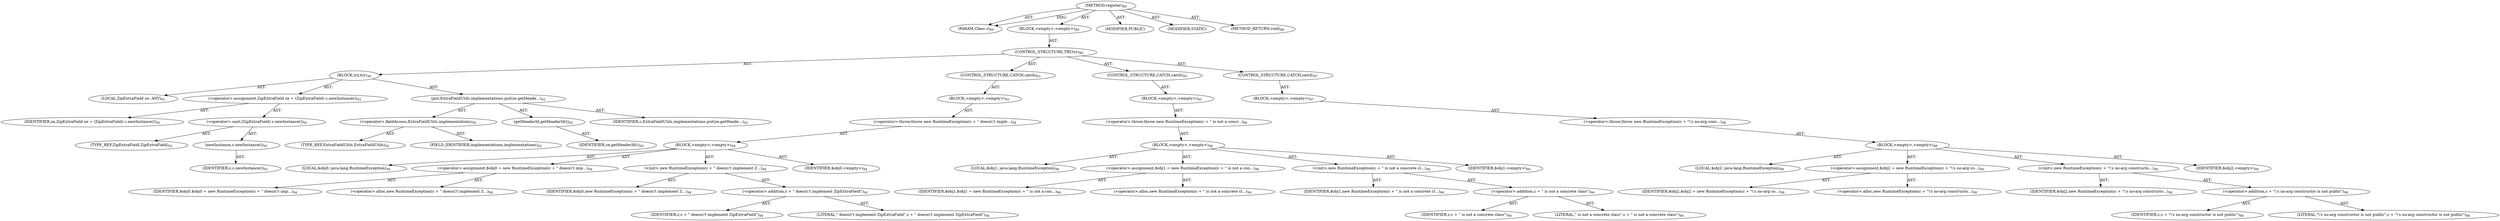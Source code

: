 digraph "register" {  
"111669149696" [label = <(METHOD,register)<SUB>89</SUB>> ]
"115964116992" [label = <(PARAM,Class c)<SUB>89</SUB>> ]
"25769803776" [label = <(BLOCK,&lt;empty&gt;,&lt;empty&gt;)<SUB>89</SUB>> ]
"47244640256" [label = <(CONTROL_STRUCTURE,TRY,try)<SUB>90</SUB>> ]
"25769803777" [label = <(BLOCK,try,try)<SUB>90</SUB>> ]
"94489280512" [label = <(LOCAL,ZipExtraField ze: ANY)<SUB>91</SUB>> ]
"30064771072" [label = <(&lt;operator&gt;.assignment,ZipExtraField ze = (ZipExtraField) c.newInstance())<SUB>91</SUB>> ]
"68719476736" [label = <(IDENTIFIER,ze,ZipExtraField ze = (ZipExtraField) c.newInstance())<SUB>91</SUB>> ]
"30064771073" [label = <(&lt;operator&gt;.cast,(ZipExtraField) c.newInstance())<SUB>91</SUB>> ]
"180388626432" [label = <(TYPE_REF,ZipExtraField,ZipExtraField)<SUB>91</SUB>> ]
"30064771074" [label = <(newInstance,c.newInstance())<SUB>91</SUB>> ]
"68719476737" [label = <(IDENTIFIER,c,c.newInstance())<SUB>91</SUB>> ]
"30064771075" [label = <(put,ExtraFieldUtils.implementations.put(ze.getHeade...)<SUB>92</SUB>> ]
"30064771076" [label = <(&lt;operator&gt;.fieldAccess,ExtraFieldUtils.implementations)<SUB>92</SUB>> ]
"180388626433" [label = <(TYPE_REF,ExtraFieldUtils,ExtraFieldUtils)<SUB>92</SUB>> ]
"55834574848" [label = <(FIELD_IDENTIFIER,implementations,implementations)<SUB>92</SUB>> ]
"30064771077" [label = <(getHeaderId,getHeaderId())<SUB>92</SUB>> ]
"68719476738" [label = <(IDENTIFIER,ze,getHeaderId())<SUB>92</SUB>> ]
"68719476739" [label = <(IDENTIFIER,c,ExtraFieldUtils.implementations.put(ze.getHeade...)<SUB>92</SUB>> ]
"47244640257" [label = <(CONTROL_STRUCTURE,CATCH,catch)<SUB>93</SUB>> ]
"25769803778" [label = <(BLOCK,&lt;empty&gt;,&lt;empty&gt;)<SUB>93</SUB>> ]
"30064771078" [label = <(&lt;operator&gt;.throw,throw new RuntimeException(c + &quot; doesn\'t imple...)<SUB>94</SUB>> ]
"25769803779" [label = <(BLOCK,&lt;empty&gt;,&lt;empty&gt;)<SUB>94</SUB>> ]
"94489280513" [label = <(LOCAL,$obj0: java.lang.RuntimeException)<SUB>94</SUB>> ]
"30064771079" [label = <(&lt;operator&gt;.assignment,$obj0 = new RuntimeException(c + &quot; doesn\'t imp...)<SUB>94</SUB>> ]
"68719476740" [label = <(IDENTIFIER,$obj0,$obj0 = new RuntimeException(c + &quot; doesn\'t imp...)<SUB>94</SUB>> ]
"30064771080" [label = <(&lt;operator&gt;.alloc,new RuntimeException(c + &quot; doesn\'t implement Z...)<SUB>94</SUB>> ]
"30064771081" [label = <(&lt;init&gt;,new RuntimeException(c + &quot; doesn\'t implement Z...)<SUB>94</SUB>> ]
"68719476741" [label = <(IDENTIFIER,$obj0,new RuntimeException(c + &quot; doesn\'t implement Z...)<SUB>94</SUB>> ]
"30064771082" [label = <(&lt;operator&gt;.addition,c + &quot; doesn\'t implement ZipExtraField&quot;)<SUB>94</SUB>> ]
"68719476742" [label = <(IDENTIFIER,c,c + &quot; doesn\'t implement ZipExtraField&quot;)<SUB>94</SUB>> ]
"90194313216" [label = <(LITERAL,&quot; doesn\'t implement ZipExtraField&quot;,c + &quot; doesn\'t implement ZipExtraField&quot;)<SUB>94</SUB>> ]
"68719476743" [label = <(IDENTIFIER,$obj0,&lt;empty&gt;)<SUB>94</SUB>> ]
"47244640258" [label = <(CONTROL_STRUCTURE,CATCH,catch)<SUB>95</SUB>> ]
"25769803780" [label = <(BLOCK,&lt;empty&gt;,&lt;empty&gt;)<SUB>95</SUB>> ]
"30064771083" [label = <(&lt;operator&gt;.throw,throw new RuntimeException(c + &quot; is not a concr...)<SUB>96</SUB>> ]
"25769803781" [label = <(BLOCK,&lt;empty&gt;,&lt;empty&gt;)<SUB>96</SUB>> ]
"94489280514" [label = <(LOCAL,$obj1: java.lang.RuntimeException)<SUB>96</SUB>> ]
"30064771084" [label = <(&lt;operator&gt;.assignment,$obj1 = new RuntimeException(c + &quot; is not a con...)<SUB>96</SUB>> ]
"68719476744" [label = <(IDENTIFIER,$obj1,$obj1 = new RuntimeException(c + &quot; is not a con...)<SUB>96</SUB>> ]
"30064771085" [label = <(&lt;operator&gt;.alloc,new RuntimeException(c + &quot; is not a concrete cl...)<SUB>96</SUB>> ]
"30064771086" [label = <(&lt;init&gt;,new RuntimeException(c + &quot; is not a concrete cl...)<SUB>96</SUB>> ]
"68719476745" [label = <(IDENTIFIER,$obj1,new RuntimeException(c + &quot; is not a concrete cl...)<SUB>96</SUB>> ]
"30064771087" [label = <(&lt;operator&gt;.addition,c + &quot; is not a concrete class&quot;)<SUB>96</SUB>> ]
"68719476746" [label = <(IDENTIFIER,c,c + &quot; is not a concrete class&quot;)<SUB>96</SUB>> ]
"90194313217" [label = <(LITERAL,&quot; is not a concrete class&quot;,c + &quot; is not a concrete class&quot;)<SUB>96</SUB>> ]
"68719476747" [label = <(IDENTIFIER,$obj1,&lt;empty&gt;)<SUB>96</SUB>> ]
"47244640259" [label = <(CONTROL_STRUCTURE,CATCH,catch)<SUB>97</SUB>> ]
"25769803782" [label = <(BLOCK,&lt;empty&gt;,&lt;empty&gt;)<SUB>97</SUB>> ]
"30064771088" [label = <(&lt;operator&gt;.throw,throw new RuntimeException(c + &quot;\'s no-arg cons...)<SUB>98</SUB>> ]
"25769803783" [label = <(BLOCK,&lt;empty&gt;,&lt;empty&gt;)<SUB>98</SUB>> ]
"94489280515" [label = <(LOCAL,$obj2: java.lang.RuntimeException)<SUB>98</SUB>> ]
"30064771089" [label = <(&lt;operator&gt;.assignment,$obj2 = new RuntimeException(c + &quot;\'s no-arg co...)<SUB>98</SUB>> ]
"68719476748" [label = <(IDENTIFIER,$obj2,$obj2 = new RuntimeException(c + &quot;\'s no-arg co...)<SUB>98</SUB>> ]
"30064771090" [label = <(&lt;operator&gt;.alloc,new RuntimeException(c + &quot;\'s no-arg constructo...)<SUB>98</SUB>> ]
"30064771091" [label = <(&lt;init&gt;,new RuntimeException(c + &quot;\'s no-arg constructo...)<SUB>98</SUB>> ]
"68719476749" [label = <(IDENTIFIER,$obj2,new RuntimeException(c + &quot;\'s no-arg constructo...)<SUB>98</SUB>> ]
"30064771092" [label = <(&lt;operator&gt;.addition,c + &quot;\'s no-arg constructor is not public&quot;)<SUB>98</SUB>> ]
"68719476750" [label = <(IDENTIFIER,c,c + &quot;\'s no-arg constructor is not public&quot;)<SUB>98</SUB>> ]
"90194313218" [label = <(LITERAL,&quot;\'s no-arg constructor is not public&quot;,c + &quot;\'s no-arg constructor is not public&quot;)<SUB>98</SUB>> ]
"68719476751" [label = <(IDENTIFIER,$obj2,&lt;empty&gt;)<SUB>98</SUB>> ]
"133143986178" [label = <(MODIFIER,PUBLIC)> ]
"133143986179" [label = <(MODIFIER,STATIC)> ]
"128849018880" [label = <(METHOD_RETURN,void)<SUB>89</SUB>> ]
  "111669149696" -> "115964116992"  [ label = "AST: "] 
  "111669149696" -> "25769803776"  [ label = "AST: "] 
  "111669149696" -> "133143986178"  [ label = "AST: "] 
  "111669149696" -> "133143986179"  [ label = "AST: "] 
  "111669149696" -> "128849018880"  [ label = "AST: "] 
  "25769803776" -> "47244640256"  [ label = "AST: "] 
  "47244640256" -> "25769803777"  [ label = "AST: "] 
  "47244640256" -> "47244640257"  [ label = "AST: "] 
  "47244640256" -> "47244640258"  [ label = "AST: "] 
  "47244640256" -> "47244640259"  [ label = "AST: "] 
  "25769803777" -> "94489280512"  [ label = "AST: "] 
  "25769803777" -> "30064771072"  [ label = "AST: "] 
  "25769803777" -> "30064771075"  [ label = "AST: "] 
  "30064771072" -> "68719476736"  [ label = "AST: "] 
  "30064771072" -> "30064771073"  [ label = "AST: "] 
  "30064771073" -> "180388626432"  [ label = "AST: "] 
  "30064771073" -> "30064771074"  [ label = "AST: "] 
  "30064771074" -> "68719476737"  [ label = "AST: "] 
  "30064771075" -> "30064771076"  [ label = "AST: "] 
  "30064771075" -> "30064771077"  [ label = "AST: "] 
  "30064771075" -> "68719476739"  [ label = "AST: "] 
  "30064771076" -> "180388626433"  [ label = "AST: "] 
  "30064771076" -> "55834574848"  [ label = "AST: "] 
  "30064771077" -> "68719476738"  [ label = "AST: "] 
  "47244640257" -> "25769803778"  [ label = "AST: "] 
  "25769803778" -> "30064771078"  [ label = "AST: "] 
  "30064771078" -> "25769803779"  [ label = "AST: "] 
  "25769803779" -> "94489280513"  [ label = "AST: "] 
  "25769803779" -> "30064771079"  [ label = "AST: "] 
  "25769803779" -> "30064771081"  [ label = "AST: "] 
  "25769803779" -> "68719476743"  [ label = "AST: "] 
  "30064771079" -> "68719476740"  [ label = "AST: "] 
  "30064771079" -> "30064771080"  [ label = "AST: "] 
  "30064771081" -> "68719476741"  [ label = "AST: "] 
  "30064771081" -> "30064771082"  [ label = "AST: "] 
  "30064771082" -> "68719476742"  [ label = "AST: "] 
  "30064771082" -> "90194313216"  [ label = "AST: "] 
  "47244640258" -> "25769803780"  [ label = "AST: "] 
  "25769803780" -> "30064771083"  [ label = "AST: "] 
  "30064771083" -> "25769803781"  [ label = "AST: "] 
  "25769803781" -> "94489280514"  [ label = "AST: "] 
  "25769803781" -> "30064771084"  [ label = "AST: "] 
  "25769803781" -> "30064771086"  [ label = "AST: "] 
  "25769803781" -> "68719476747"  [ label = "AST: "] 
  "30064771084" -> "68719476744"  [ label = "AST: "] 
  "30064771084" -> "30064771085"  [ label = "AST: "] 
  "30064771086" -> "68719476745"  [ label = "AST: "] 
  "30064771086" -> "30064771087"  [ label = "AST: "] 
  "30064771087" -> "68719476746"  [ label = "AST: "] 
  "30064771087" -> "90194313217"  [ label = "AST: "] 
  "47244640259" -> "25769803782"  [ label = "AST: "] 
  "25769803782" -> "30064771088"  [ label = "AST: "] 
  "30064771088" -> "25769803783"  [ label = "AST: "] 
  "25769803783" -> "94489280515"  [ label = "AST: "] 
  "25769803783" -> "30064771089"  [ label = "AST: "] 
  "25769803783" -> "30064771091"  [ label = "AST: "] 
  "25769803783" -> "68719476751"  [ label = "AST: "] 
  "30064771089" -> "68719476748"  [ label = "AST: "] 
  "30064771089" -> "30064771090"  [ label = "AST: "] 
  "30064771091" -> "68719476749"  [ label = "AST: "] 
  "30064771091" -> "30064771092"  [ label = "AST: "] 
  "30064771092" -> "68719476750"  [ label = "AST: "] 
  "30064771092" -> "90194313218"  [ label = "AST: "] 
  "111669149696" -> "115964116992"  [ label = "DDG: "] 
}
